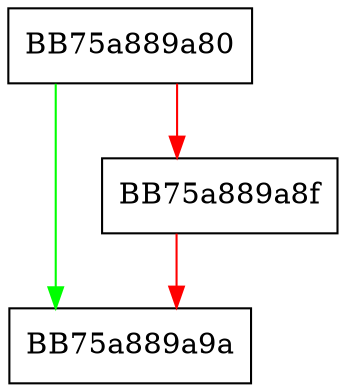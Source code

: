 digraph withBOMGetName {
  node [shape="box"];
  graph [splines=ortho];
  BB75a889a80 -> BB75a889a9a [color="green"];
  BB75a889a80 -> BB75a889a8f [color="red"];
  BB75a889a8f -> BB75a889a9a [color="red"];
}